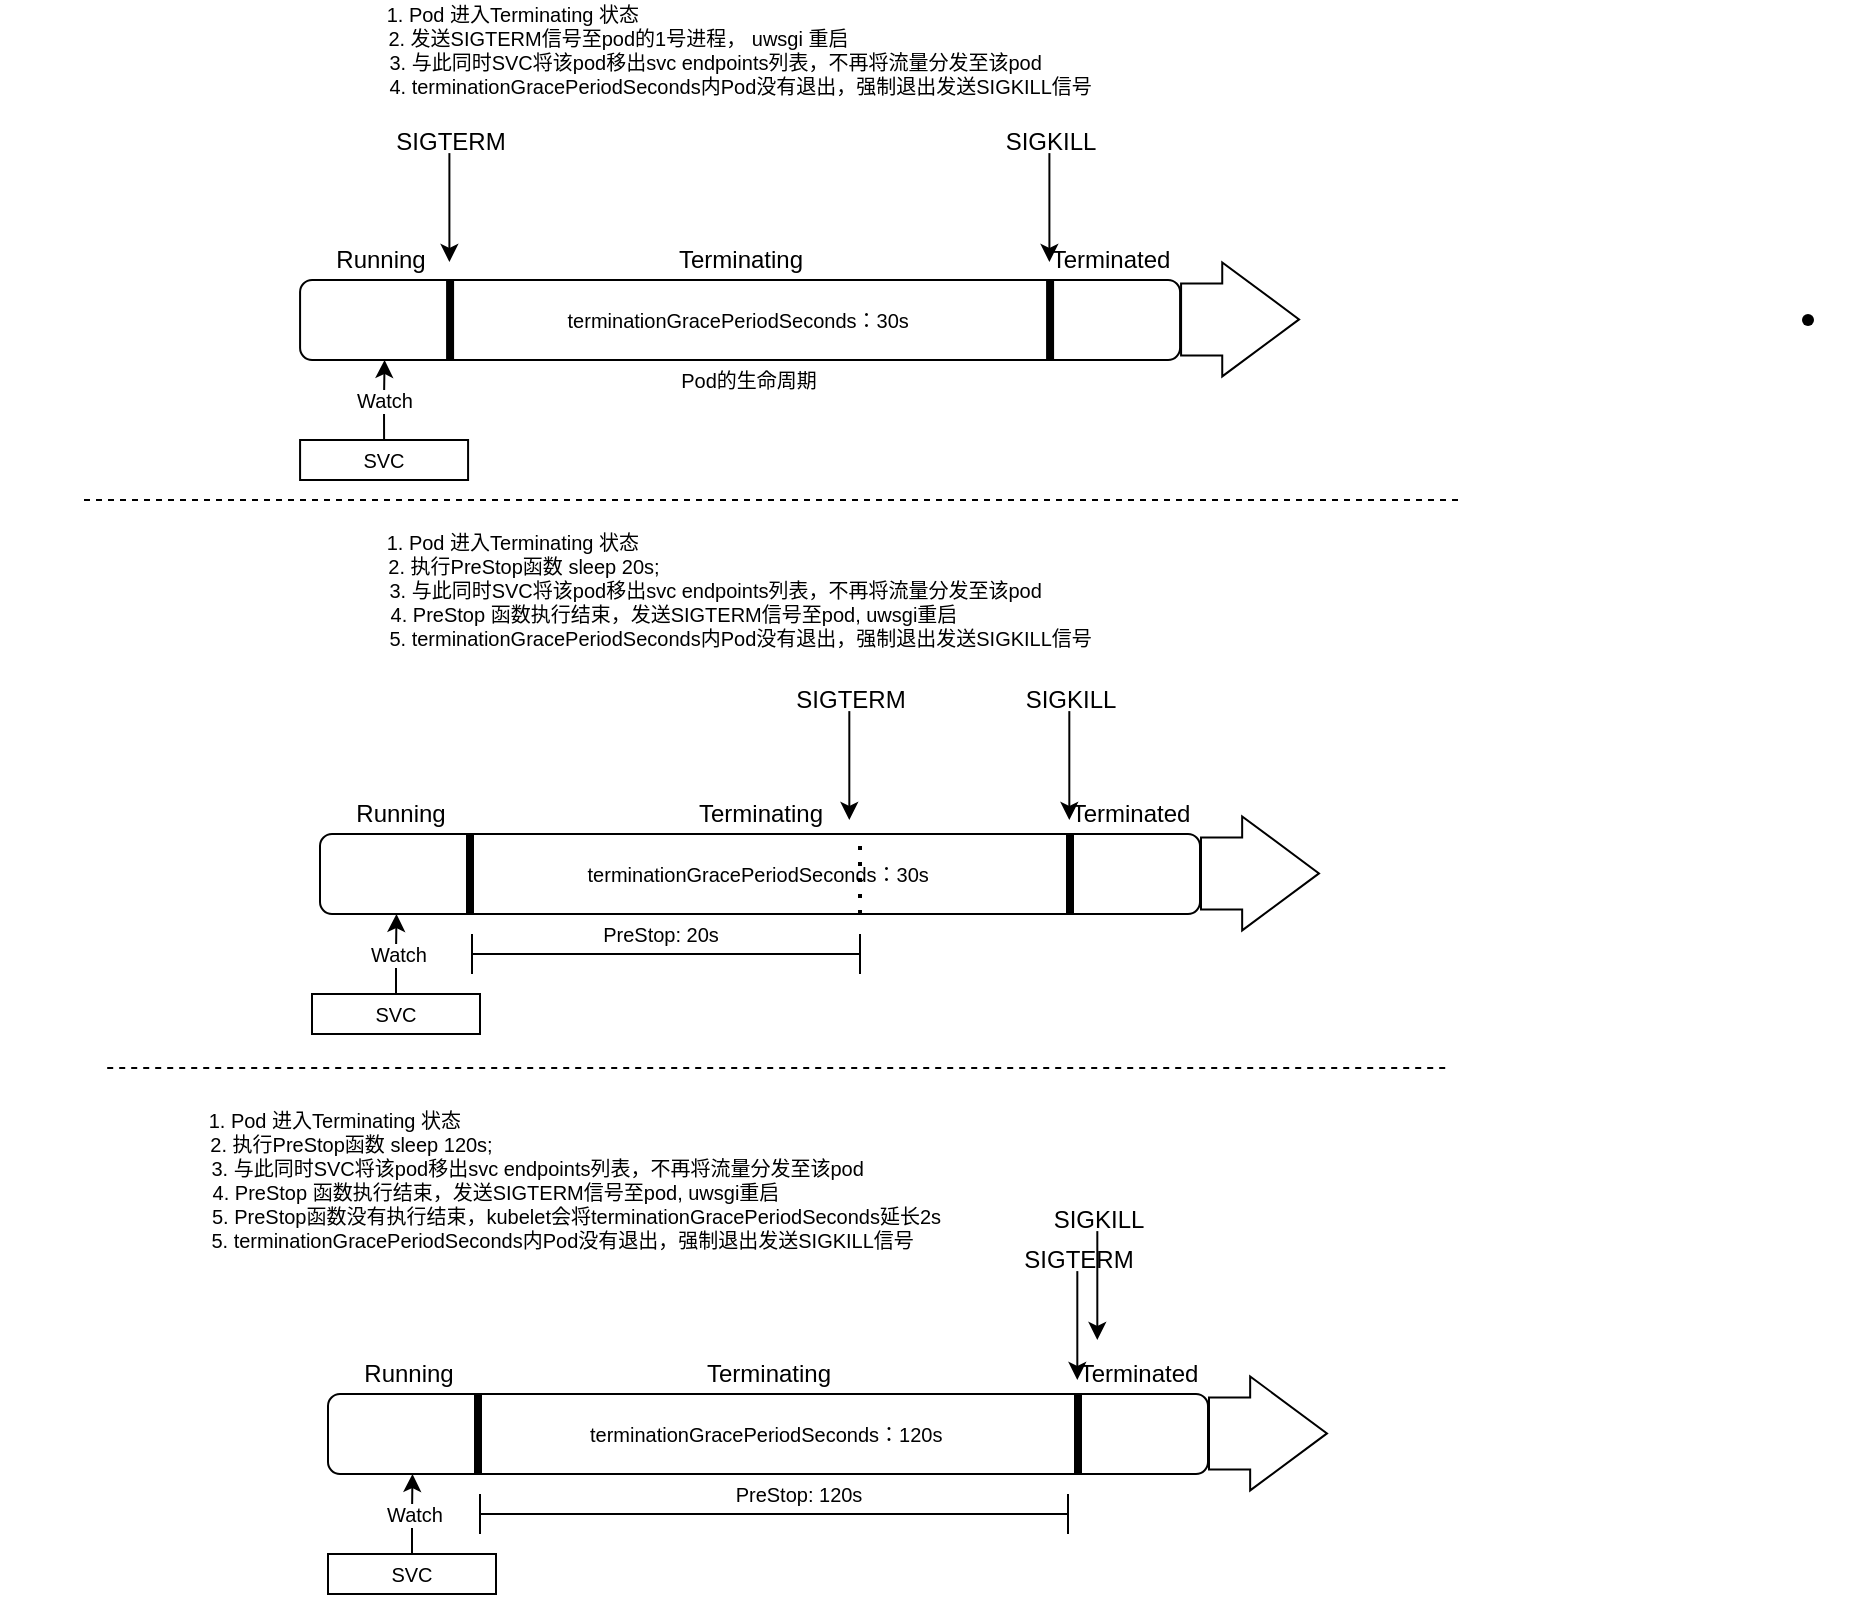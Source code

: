 <mxfile version="17.4.0" type="github">
  <diagram id="C5RBs43oDa-KdzZeNtuy" name="Page-1">
    <mxGraphModel dx="886" dy="478" grid="1" gridSize="10" guides="1" tooltips="1" connect="1" arrows="1" fold="1" page="1" pageScale="1" pageWidth="827" pageHeight="1169" math="0" shadow="0">
      <root>
        <mxCell id="WIyWlLk6GJQsqaUBKTNV-0" />
        <mxCell id="WIyWlLk6GJQsqaUBKTNV-1" parent="WIyWlLk6GJQsqaUBKTNV-0" />
        <mxCell id="0kz52hGXufhBx_2LI1v2-15" value="" style="rounded=1;whiteSpace=wrap;html=1;" parent="WIyWlLk6GJQsqaUBKTNV-1" vertex="1">
          <mxGeometry x="166" y="467" width="440" height="40" as="geometry" />
        </mxCell>
        <mxCell id="0kz52hGXufhBx_2LI1v2-16" value="" style="line;strokeWidth=4;direction=south;html=1;perimeter=backbonePerimeter;points=[];outlineConnect=0;" parent="WIyWlLk6GJQsqaUBKTNV-1" vertex="1">
          <mxGeometry x="236" y="467" width="10" height="40" as="geometry" />
        </mxCell>
        <mxCell id="0kz52hGXufhBx_2LI1v2-17" value="Running" style="text;html=1;align=center;verticalAlign=middle;resizable=0;points=[];autosize=1;strokeColor=none;fillColor=none;" parent="WIyWlLk6GJQsqaUBKTNV-1" vertex="1">
          <mxGeometry x="176" y="447" width="60" height="20" as="geometry" />
        </mxCell>
        <mxCell id="0kz52hGXufhBx_2LI1v2-18" value="Terminating" style="text;html=1;align=center;verticalAlign=middle;resizable=0;points=[];autosize=1;strokeColor=none;fillColor=none;" parent="WIyWlLk6GJQsqaUBKTNV-1" vertex="1">
          <mxGeometry x="346" y="447" width="80" height="20" as="geometry" />
        </mxCell>
        <mxCell id="0kz52hGXufhBx_2LI1v2-19" value="" style="line;strokeWidth=4;direction=south;html=1;perimeter=backbonePerimeter;points=[];outlineConnect=0;" parent="WIyWlLk6GJQsqaUBKTNV-1" vertex="1">
          <mxGeometry x="536" y="467" width="10" height="40" as="geometry" />
        </mxCell>
        <mxCell id="0kz52hGXufhBx_2LI1v2-20" value="Terminated" style="text;html=1;align=center;verticalAlign=middle;resizable=0;points=[];autosize=1;strokeColor=none;fillColor=none;" parent="WIyWlLk6GJQsqaUBKTNV-1" vertex="1">
          <mxGeometry x="536" y="447" width="70" height="20" as="geometry" />
        </mxCell>
        <mxCell id="0kz52hGXufhBx_2LI1v2-21" value="" style="group" parent="WIyWlLk6GJQsqaUBKTNV-1" vertex="1" connectable="0">
          <mxGeometry x="396" y="390" width="70" height="70" as="geometry" />
        </mxCell>
        <mxCell id="0kz52hGXufhBx_2LI1v2-22" value="" style="endArrow=classic;html=1;rounded=0;" parent="0kz52hGXufhBx_2LI1v2-21" edge="1">
          <mxGeometry width="50" height="50" relative="1" as="geometry">
            <mxPoint x="34.66" y="15.556" as="sourcePoint" />
            <mxPoint x="34.66" y="70" as="targetPoint" />
          </mxGeometry>
        </mxCell>
        <mxCell id="0kz52hGXufhBx_2LI1v2-23" value="SIGTERM" style="text;html=1;align=center;verticalAlign=middle;resizable=0;points=[];autosize=1;strokeColor=none;fillColor=none;" parent="0kz52hGXufhBx_2LI1v2-21" vertex="1">
          <mxGeometry width="70" height="20" as="geometry" />
        </mxCell>
        <mxCell id="0kz52hGXufhBx_2LI1v2-24" value="" style="group" parent="WIyWlLk6GJQsqaUBKTNV-1" vertex="1" connectable="0">
          <mxGeometry x="506" y="390" width="70" height="70" as="geometry" />
        </mxCell>
        <mxCell id="0kz52hGXufhBx_2LI1v2-25" value="" style="endArrow=classic;html=1;rounded=0;" parent="0kz52hGXufhBx_2LI1v2-24" edge="1">
          <mxGeometry width="50" height="50" relative="1" as="geometry">
            <mxPoint x="34.66" y="15.556" as="sourcePoint" />
            <mxPoint x="34.66" y="70" as="targetPoint" />
          </mxGeometry>
        </mxCell>
        <mxCell id="0kz52hGXufhBx_2LI1v2-26" value="SIGKILL" style="text;html=1;align=center;verticalAlign=middle;resizable=0;points=[];autosize=1;strokeColor=none;fillColor=none;" parent="0kz52hGXufhBx_2LI1v2-24" vertex="1">
          <mxGeometry x="5" width="60" height="20" as="geometry" />
        </mxCell>
        <mxCell id="0kz52hGXufhBx_2LI1v2-27" value="&lt;font style=&quot;font-size: 10px&quot;&gt;terminationGracePeriodSeconds：30s&amp;nbsp;&lt;/font&gt;" style="text;html=1;align=center;verticalAlign=middle;resizable=0;points=[];autosize=1;strokeColor=none;fillColor=none;fontSize=10;" parent="WIyWlLk6GJQsqaUBKTNV-1" vertex="1">
          <mxGeometry x="276" y="477" width="220" height="20" as="geometry" />
        </mxCell>
        <mxCell id="0kz52hGXufhBx_2LI1v2-28" value="" style="endArrow=none;dashed=1;html=1;dashPattern=1 3;strokeWidth=2;rounded=0;fontSize=10;" parent="WIyWlLk6GJQsqaUBKTNV-1" edge="1">
          <mxGeometry width="50" height="50" relative="1" as="geometry">
            <mxPoint x="436" y="507" as="sourcePoint" />
            <mxPoint x="436" y="467" as="targetPoint" />
          </mxGeometry>
        </mxCell>
        <mxCell id="0kz52hGXufhBx_2LI1v2-29" value="" style="shape=crossbar;whiteSpace=wrap;html=1;rounded=1;fontSize=10;" parent="WIyWlLk6GJQsqaUBKTNV-1" vertex="1">
          <mxGeometry x="242" y="517" width="194" height="20" as="geometry" />
        </mxCell>
        <mxCell id="0kz52hGXufhBx_2LI1v2-31" value="PreStop: 20s" style="text;html=1;align=center;verticalAlign=middle;resizable=0;points=[];autosize=1;strokeColor=none;fillColor=none;fontSize=10;" parent="WIyWlLk6GJQsqaUBKTNV-1" vertex="1">
          <mxGeometry x="291" y="507" width="90" height="20" as="geometry" />
        </mxCell>
        <mxCell id="0kz52hGXufhBx_2LI1v2-32" value="" style="rounded=1;whiteSpace=wrap;html=1;" parent="WIyWlLk6GJQsqaUBKTNV-1" vertex="1">
          <mxGeometry x="170" y="747" width="440" height="40" as="geometry" />
        </mxCell>
        <mxCell id="0kz52hGXufhBx_2LI1v2-33" value="" style="line;strokeWidth=4;direction=south;html=1;perimeter=backbonePerimeter;points=[];outlineConnect=0;" parent="WIyWlLk6GJQsqaUBKTNV-1" vertex="1">
          <mxGeometry x="240" y="747" width="10" height="40" as="geometry" />
        </mxCell>
        <mxCell id="0kz52hGXufhBx_2LI1v2-34" value="Running" style="text;html=1;align=center;verticalAlign=middle;resizable=0;points=[];autosize=1;strokeColor=none;fillColor=none;" parent="WIyWlLk6GJQsqaUBKTNV-1" vertex="1">
          <mxGeometry x="180" y="727" width="60" height="20" as="geometry" />
        </mxCell>
        <mxCell id="0kz52hGXufhBx_2LI1v2-35" value="Terminating" style="text;html=1;align=center;verticalAlign=middle;resizable=0;points=[];autosize=1;strokeColor=none;fillColor=none;" parent="WIyWlLk6GJQsqaUBKTNV-1" vertex="1">
          <mxGeometry x="350" y="727" width="80" height="20" as="geometry" />
        </mxCell>
        <mxCell id="0kz52hGXufhBx_2LI1v2-36" value="" style="line;strokeWidth=4;direction=south;html=1;perimeter=backbonePerimeter;points=[];outlineConnect=0;" parent="WIyWlLk6GJQsqaUBKTNV-1" vertex="1">
          <mxGeometry x="540" y="747" width="10" height="40" as="geometry" />
        </mxCell>
        <mxCell id="0kz52hGXufhBx_2LI1v2-37" value="Terminated" style="text;html=1;align=center;verticalAlign=middle;resizable=0;points=[];autosize=1;strokeColor=none;fillColor=none;" parent="WIyWlLk6GJQsqaUBKTNV-1" vertex="1">
          <mxGeometry x="540" y="727" width="70" height="20" as="geometry" />
        </mxCell>
        <mxCell id="0kz52hGXufhBx_2LI1v2-38" value="" style="group" parent="WIyWlLk6GJQsqaUBKTNV-1" vertex="1" connectable="0">
          <mxGeometry x="510" y="670" width="70" height="70" as="geometry" />
        </mxCell>
        <mxCell id="0kz52hGXufhBx_2LI1v2-39" value="" style="endArrow=classic;html=1;rounded=0;" parent="0kz52hGXufhBx_2LI1v2-38" edge="1">
          <mxGeometry width="50" height="50" relative="1" as="geometry">
            <mxPoint x="34.66" y="15.556" as="sourcePoint" />
            <mxPoint x="34.66" y="70" as="targetPoint" />
          </mxGeometry>
        </mxCell>
        <mxCell id="0kz52hGXufhBx_2LI1v2-40" value="SIGTERM" style="text;html=1;align=center;verticalAlign=middle;resizable=0;points=[];autosize=1;strokeColor=none;fillColor=none;" parent="0kz52hGXufhBx_2LI1v2-38" vertex="1">
          <mxGeometry width="70" height="20" as="geometry" />
        </mxCell>
        <mxCell id="0kz52hGXufhBx_2LI1v2-41" value="" style="group" parent="WIyWlLk6GJQsqaUBKTNV-1" vertex="1" connectable="0">
          <mxGeometry x="520" y="650" width="70" height="70" as="geometry" />
        </mxCell>
        <mxCell id="0kz52hGXufhBx_2LI1v2-42" value="" style="endArrow=classic;html=1;rounded=0;" parent="0kz52hGXufhBx_2LI1v2-41" edge="1">
          <mxGeometry width="50" height="50" relative="1" as="geometry">
            <mxPoint x="34.66" y="15.556" as="sourcePoint" />
            <mxPoint x="34.66" y="70" as="targetPoint" />
          </mxGeometry>
        </mxCell>
        <mxCell id="0kz52hGXufhBx_2LI1v2-43" value="SIGKILL" style="text;html=1;align=center;verticalAlign=middle;resizable=0;points=[];autosize=1;strokeColor=none;fillColor=none;" parent="0kz52hGXufhBx_2LI1v2-41" vertex="1">
          <mxGeometry x="5" width="60" height="20" as="geometry" />
        </mxCell>
        <mxCell id="0kz52hGXufhBx_2LI1v2-44" value="&lt;font style=&quot;font-size: 10px&quot;&gt;terminationGracePeriodSeconds：120s&amp;nbsp;&lt;/font&gt;" style="text;html=1;align=center;verticalAlign=middle;resizable=0;points=[];autosize=1;strokeColor=none;fillColor=none;fontSize=10;" parent="WIyWlLk6GJQsqaUBKTNV-1" vertex="1">
          <mxGeometry x="275" y="757" width="230" height="20" as="geometry" />
        </mxCell>
        <mxCell id="0kz52hGXufhBx_2LI1v2-45" value="" style="endArrow=none;dashed=1;html=1;dashPattern=1 3;strokeWidth=2;rounded=0;fontSize=10;" parent="WIyWlLk6GJQsqaUBKTNV-1" edge="1">
          <mxGeometry width="50" height="50" relative="1" as="geometry">
            <mxPoint x="544.71" y="787" as="sourcePoint" />
            <mxPoint x="544.71" y="747" as="targetPoint" />
          </mxGeometry>
        </mxCell>
        <mxCell id="0kz52hGXufhBx_2LI1v2-46" value="" style="shape=crossbar;whiteSpace=wrap;html=1;rounded=1;fontSize=10;" parent="WIyWlLk6GJQsqaUBKTNV-1" vertex="1">
          <mxGeometry x="246" y="797" width="294" height="20" as="geometry" />
        </mxCell>
        <mxCell id="0kz52hGXufhBx_2LI1v2-47" value="PreStop: 120s" style="text;html=1;align=center;verticalAlign=middle;resizable=0;points=[];autosize=1;strokeColor=none;fillColor=none;fontSize=10;" parent="WIyWlLk6GJQsqaUBKTNV-1" vertex="1">
          <mxGeometry x="360" y="787" width="90" height="20" as="geometry" />
        </mxCell>
        <mxCell id="0kz52hGXufhBx_2LI1v2-49" value="1. Pod 进入Terminating 状态&amp;nbsp; &amp;nbsp; &amp;nbsp; &amp;nbsp; &amp;nbsp; &amp;nbsp; &amp;nbsp; &amp;nbsp; &amp;nbsp; &amp;nbsp; &amp;nbsp; &amp;nbsp; &amp;nbsp; &amp;nbsp; &amp;nbsp; &amp;nbsp; &amp;nbsp; &amp;nbsp; &amp;nbsp; &amp;nbsp; &amp;nbsp; &amp;nbsp; &amp;nbsp; &amp;nbsp; &amp;nbsp; &amp;nbsp; &amp;nbsp; &amp;nbsp; &amp;nbsp; &amp;nbsp; &amp;nbsp; &amp;nbsp; &amp;nbsp; &amp;nbsp; &amp;nbsp; &amp;nbsp; &amp;nbsp; &amp;nbsp; &amp;nbsp; &amp;nbsp; &amp;nbsp; &amp;nbsp; &amp;nbsp;&lt;br&gt;2. 发送SIGTERM信号至pod的1号进程， uwsgi 重启&amp;nbsp; &amp;nbsp; &amp;nbsp; &amp;nbsp; &amp;nbsp; &amp;nbsp; &amp;nbsp; &amp;nbsp; &amp;nbsp; &amp;nbsp; &amp;nbsp; &amp;nbsp; &amp;nbsp; &amp;nbsp; &amp;nbsp; &amp;nbsp; &amp;nbsp; &amp;nbsp; &amp;nbsp; &amp;nbsp; &amp;nbsp; &amp;nbsp; &amp;nbsp; &amp;nbsp;&lt;br&gt;&amp;nbsp; &amp;nbsp; &amp;nbsp; &amp;nbsp; 3. 与此同时SVC将该pod移出svc endpoints列表，不再将流量分发至该pod&amp;nbsp; &amp;nbsp; &amp;nbsp; &amp;nbsp; &amp;nbsp; &amp;nbsp; &amp;nbsp; &amp;nbsp; &amp;nbsp; &amp;nbsp;&amp;nbsp;&lt;br&gt;4. terminationGracePeriodSeconds内Pod没有退出，强制退出发送SIGKILL信号&amp;nbsp; &amp;nbsp;" style="text;html=1;align=center;verticalAlign=middle;resizable=0;points=[];autosize=1;strokeColor=none;fillColor=none;fontSize=10;" parent="WIyWlLk6GJQsqaUBKTNV-1" vertex="1">
          <mxGeometry x="130" y="50" width="500" height="50" as="geometry" />
        </mxCell>
        <mxCell id="0kz52hGXufhBx_2LI1v2-52" value="" style="shape=waypoint;sketch=0;size=6;pointerEvents=1;points=[];fillColor=default;resizable=0;rotatable=0;perimeter=centerPerimeter;snapToPoint=1;rounded=1;" parent="WIyWlLk6GJQsqaUBKTNV-1" vertex="1">
          <mxGeometry x="890" y="190" width="40" height="40" as="geometry" />
        </mxCell>
        <mxCell id="0kz52hGXufhBx_2LI1v2-55" value="" style="shape=flexArrow;endArrow=classic;html=1;rounded=0;fontSize=10;width=36;endSize=12.474;" parent="WIyWlLk6GJQsqaUBKTNV-1" edge="1">
          <mxGeometry width="50" height="50" relative="1" as="geometry">
            <mxPoint x="606" y="486.71" as="sourcePoint" />
            <mxPoint x="666" y="486.71" as="targetPoint" />
          </mxGeometry>
        </mxCell>
        <mxCell id="0kz52hGXufhBx_2LI1v2-56" value="" style="shape=flexArrow;endArrow=classic;html=1;rounded=0;fontSize=10;width=36;endSize=12.474;" parent="WIyWlLk6GJQsqaUBKTNV-1" edge="1">
          <mxGeometry width="50" height="50" relative="1" as="geometry">
            <mxPoint x="610" y="766.71" as="sourcePoint" />
            <mxPoint x="670" y="766.71" as="targetPoint" />
          </mxGeometry>
        </mxCell>
        <mxCell id="0kz52hGXufhBx_2LI1v2-57" value="" style="endArrow=none;dashed=1;html=1;rounded=0;fontSize=10;" parent="WIyWlLk6GJQsqaUBKTNV-1" edge="1">
          <mxGeometry width="50" height="50" relative="1" as="geometry">
            <mxPoint x="48" y="300" as="sourcePoint" />
            <mxPoint x="738" y="300" as="targetPoint" />
          </mxGeometry>
        </mxCell>
        <mxCell id="0kz52hGXufhBx_2LI1v2-58" value="" style="endArrow=none;dashed=1;html=1;rounded=0;fontSize=10;" parent="WIyWlLk6GJQsqaUBKTNV-1" edge="1">
          <mxGeometry width="50" height="50" relative="1" as="geometry">
            <mxPoint x="59.6" y="584" as="sourcePoint" />
            <mxPoint x="730" y="584" as="targetPoint" />
          </mxGeometry>
        </mxCell>
        <mxCell id="0kz52hGXufhBx_2LI1v2-59" value="1. Pod 进入Terminating 状态&amp;nbsp; &amp;nbsp; &amp;nbsp; &amp;nbsp; &amp;nbsp; &amp;nbsp; &amp;nbsp; &amp;nbsp; &amp;nbsp; &amp;nbsp; &amp;nbsp; &amp;nbsp; &amp;nbsp; &amp;nbsp; &amp;nbsp; &amp;nbsp; &amp;nbsp; &amp;nbsp; &amp;nbsp; &amp;nbsp; &amp;nbsp; &amp;nbsp; &amp;nbsp; &amp;nbsp; &amp;nbsp; &amp;nbsp; &amp;nbsp; &amp;nbsp; &amp;nbsp; &amp;nbsp; &amp;nbsp; &amp;nbsp; &amp;nbsp; &amp;nbsp; &amp;nbsp; &amp;nbsp; &amp;nbsp; &amp;nbsp; &amp;nbsp; &amp;nbsp; &amp;nbsp; &amp;nbsp; &amp;nbsp;&lt;br&gt;&amp;nbsp; &amp;nbsp; &amp;nbsp; &amp;nbsp; &amp;nbsp; &amp;nbsp; &amp;nbsp; &amp;nbsp; &amp;nbsp;2. 执行PreStop函数 sleep 20s;&amp;nbsp; &amp;nbsp; &amp;nbsp; &amp;nbsp; &amp;nbsp; &amp;nbsp; &amp;nbsp; &amp;nbsp; &amp;nbsp; &amp;nbsp; &amp;nbsp; &amp;nbsp; &amp;nbsp; &amp;nbsp; &amp;nbsp; &amp;nbsp; &amp;nbsp; &amp;nbsp; &amp;nbsp; &amp;nbsp; &amp;nbsp; &amp;nbsp; &amp;nbsp; &amp;nbsp; &amp;nbsp; &amp;nbsp; &amp;nbsp; &amp;nbsp; &amp;nbsp; &amp;nbsp; &amp;nbsp; &amp;nbsp; &amp;nbsp; &amp;nbsp; &amp;nbsp; &amp;nbsp; &amp;nbsp; &amp;nbsp; &amp;nbsp; &amp;nbsp; &amp;nbsp; &amp;nbsp; &amp;nbsp; &amp;nbsp; &amp;nbsp; &amp;nbsp; &amp;nbsp; &amp;nbsp; &amp;nbsp;&amp;nbsp;&lt;br&gt;&amp;nbsp; &amp;nbsp; &amp;nbsp; &amp;nbsp; 3. 与此同时SVC将该pod移出svc endpoints列表，不再将流量分发至该pod&amp;nbsp; &amp;nbsp; &amp;nbsp; &amp;nbsp; &amp;nbsp; &amp;nbsp; &amp;nbsp; &amp;nbsp; &amp;nbsp; &amp;nbsp;&amp;nbsp;&lt;br&gt;&amp;nbsp;4. PreStop 函数执行结束，发送SIGTERM信号至pod, uwsgi重启&amp;nbsp; &amp;nbsp; &amp;nbsp; &amp;nbsp; &amp;nbsp; &amp;nbsp; &amp;nbsp; &amp;nbsp; &amp;nbsp; &amp;nbsp; &amp;nbsp; &amp;nbsp; &amp;nbsp; &amp;nbsp;&amp;nbsp;&lt;br&gt;5. terminationGracePeriodSeconds内Pod没有退出，强制退出发送SIGKILL信号&amp;nbsp; &amp;nbsp;" style="text;html=1;align=center;verticalAlign=middle;resizable=0;points=[];autosize=1;strokeColor=none;fillColor=none;fontSize=10;" parent="WIyWlLk6GJQsqaUBKTNV-1" vertex="1">
          <mxGeometry x="100" y="310" width="560" height="70" as="geometry" />
        </mxCell>
        <mxCell id="0kz52hGXufhBx_2LI1v2-76" value="Watch" style="edgeStyle=orthogonalEdgeStyle;rounded=0;orthogonalLoop=1;jettySize=auto;html=1;exitX=0.5;exitY=0;exitDx=0;exitDy=0;fontSize=10;" parent="WIyWlLk6GJQsqaUBKTNV-1" source="0kz52hGXufhBx_2LI1v2-71" edge="1">
          <mxGeometry relative="1" as="geometry">
            <mxPoint x="198.286" y="230" as="targetPoint" />
          </mxGeometry>
        </mxCell>
        <mxCell id="0kz52hGXufhBx_2LI1v2-71" value="SVC" style="rounded=0;whiteSpace=wrap;html=1;fontSize=10;" parent="WIyWlLk6GJQsqaUBKTNV-1" vertex="1">
          <mxGeometry x="156.04" y="270" width="84" height="20" as="geometry" />
        </mxCell>
        <mxCell id="0kz52hGXufhBx_2LI1v2-75" value="" style="group" parent="WIyWlLk6GJQsqaUBKTNV-1" vertex="1" connectable="0">
          <mxGeometry x="156.04" y="111" width="500" height="139" as="geometry" />
        </mxCell>
        <mxCell id="0kz52hGXufhBx_2LI1v2-0" value="" style="rounded=1;whiteSpace=wrap;html=1;" parent="0kz52hGXufhBx_2LI1v2-75" vertex="1">
          <mxGeometry y="79" width="440" height="40" as="geometry" />
        </mxCell>
        <mxCell id="0kz52hGXufhBx_2LI1v2-1" value="" style="line;strokeWidth=4;direction=south;html=1;perimeter=backbonePerimeter;points=[];outlineConnect=0;" parent="0kz52hGXufhBx_2LI1v2-75" vertex="1">
          <mxGeometry x="70" y="79" width="10" height="40" as="geometry" />
        </mxCell>
        <mxCell id="0kz52hGXufhBx_2LI1v2-2" value="Running" style="text;html=1;align=center;verticalAlign=middle;resizable=0;points=[];autosize=1;strokeColor=none;fillColor=none;" parent="0kz52hGXufhBx_2LI1v2-75" vertex="1">
          <mxGeometry x="10" y="59" width="60" height="20" as="geometry" />
        </mxCell>
        <mxCell id="0kz52hGXufhBx_2LI1v2-3" value="Terminating" style="text;html=1;align=center;verticalAlign=middle;resizable=0;points=[];autosize=1;strokeColor=none;fillColor=none;" parent="0kz52hGXufhBx_2LI1v2-75" vertex="1">
          <mxGeometry x="180.0" y="59" width="80" height="20" as="geometry" />
        </mxCell>
        <mxCell id="0kz52hGXufhBx_2LI1v2-4" value="" style="line;strokeWidth=4;direction=south;html=1;perimeter=backbonePerimeter;points=[];outlineConnect=0;" parent="0kz52hGXufhBx_2LI1v2-75" vertex="1">
          <mxGeometry x="370" y="79" width="10" height="40" as="geometry" />
        </mxCell>
        <mxCell id="0kz52hGXufhBx_2LI1v2-5" value="Terminated" style="text;html=1;align=center;verticalAlign=middle;resizable=0;points=[];autosize=1;strokeColor=none;fillColor=none;" parent="0kz52hGXufhBx_2LI1v2-75" vertex="1">
          <mxGeometry x="370" y="59" width="70" height="20" as="geometry" />
        </mxCell>
        <mxCell id="0kz52hGXufhBx_2LI1v2-9" value="" style="group" parent="0kz52hGXufhBx_2LI1v2-75" vertex="1" connectable="0">
          <mxGeometry x="40" width="70" height="70" as="geometry" />
        </mxCell>
        <mxCell id="0kz52hGXufhBx_2LI1v2-7" value="" style="endArrow=classic;html=1;rounded=0;" parent="0kz52hGXufhBx_2LI1v2-9" edge="1">
          <mxGeometry width="50" height="50" relative="1" as="geometry">
            <mxPoint x="34.66" y="15.556" as="sourcePoint" />
            <mxPoint x="34.66" y="70" as="targetPoint" />
          </mxGeometry>
        </mxCell>
        <mxCell id="0kz52hGXufhBx_2LI1v2-8" value="SIGTERM" style="text;html=1;align=center;verticalAlign=middle;resizable=0;points=[];autosize=1;strokeColor=none;fillColor=none;" parent="0kz52hGXufhBx_2LI1v2-9" vertex="1">
          <mxGeometry width="70" height="20" as="geometry" />
        </mxCell>
        <mxCell id="0kz52hGXufhBx_2LI1v2-10" value="" style="group" parent="0kz52hGXufhBx_2LI1v2-75" vertex="1" connectable="0">
          <mxGeometry x="340" width="70" height="70" as="geometry" />
        </mxCell>
        <mxCell id="0kz52hGXufhBx_2LI1v2-11" value="" style="endArrow=classic;html=1;rounded=0;" parent="0kz52hGXufhBx_2LI1v2-10" edge="1">
          <mxGeometry width="50" height="50" relative="1" as="geometry">
            <mxPoint x="34.66" y="15.556" as="sourcePoint" />
            <mxPoint x="34.66" y="70" as="targetPoint" />
          </mxGeometry>
        </mxCell>
        <mxCell id="0kz52hGXufhBx_2LI1v2-12" value="SIGKILL" style="text;html=1;align=center;verticalAlign=middle;resizable=0;points=[];autosize=1;strokeColor=none;fillColor=none;" parent="0kz52hGXufhBx_2LI1v2-10" vertex="1">
          <mxGeometry x="5" width="60" height="20" as="geometry" />
        </mxCell>
        <mxCell id="0kz52hGXufhBx_2LI1v2-14" value="&lt;font style=&quot;font-size: 10px&quot;&gt;terminationGracePeriodSeconds：30s&amp;nbsp;&lt;/font&gt;" style="text;html=1;align=center;verticalAlign=middle;resizable=0;points=[];autosize=1;strokeColor=none;fillColor=none;fontSize=10;" parent="0kz52hGXufhBx_2LI1v2-75" vertex="1">
          <mxGeometry x="110.0" y="89" width="220" height="20" as="geometry" />
        </mxCell>
        <mxCell id="0kz52hGXufhBx_2LI1v2-51" value="Pod的生命周期" style="text;html=1;align=center;verticalAlign=middle;resizable=0;points=[];autosize=1;strokeColor=none;fillColor=none;fontSize=10;" parent="0kz52hGXufhBx_2LI1v2-75" vertex="1">
          <mxGeometry x="173.96" y="119" width="100" height="20" as="geometry" />
        </mxCell>
        <mxCell id="0kz52hGXufhBx_2LI1v2-54" value="" style="shape=flexArrow;endArrow=classic;html=1;rounded=0;fontSize=10;width=36;endSize=12.474;" parent="0kz52hGXufhBx_2LI1v2-75" edge="1">
          <mxGeometry width="50" height="50" relative="1" as="geometry">
            <mxPoint x="440" y="98.71" as="sourcePoint" />
            <mxPoint x="500" y="98.71" as="targetPoint" />
          </mxGeometry>
        </mxCell>
        <mxCell id="0kz52hGXufhBx_2LI1v2-77" value="Watch" style="edgeStyle=orthogonalEdgeStyle;rounded=0;orthogonalLoop=1;jettySize=auto;html=1;exitX=0.5;exitY=0;exitDx=0;exitDy=0;fontSize=10;" parent="WIyWlLk6GJQsqaUBKTNV-1" source="0kz52hGXufhBx_2LI1v2-78" edge="1">
          <mxGeometry relative="1" as="geometry">
            <mxPoint x="204.246" y="507" as="targetPoint" />
          </mxGeometry>
        </mxCell>
        <mxCell id="0kz52hGXufhBx_2LI1v2-78" value="SVC" style="rounded=0;whiteSpace=wrap;html=1;fontSize=10;" parent="WIyWlLk6GJQsqaUBKTNV-1" vertex="1">
          <mxGeometry x="162" y="547" width="84" height="20" as="geometry" />
        </mxCell>
        <mxCell id="0kz52hGXufhBx_2LI1v2-79" value="Watch" style="edgeStyle=orthogonalEdgeStyle;rounded=0;orthogonalLoop=1;jettySize=auto;html=1;exitX=0.5;exitY=0;exitDx=0;exitDy=0;fontSize=10;" parent="WIyWlLk6GJQsqaUBKTNV-1" source="0kz52hGXufhBx_2LI1v2-80" edge="1">
          <mxGeometry relative="1" as="geometry">
            <mxPoint x="212.246" y="787" as="targetPoint" />
          </mxGeometry>
        </mxCell>
        <mxCell id="0kz52hGXufhBx_2LI1v2-80" value="SVC" style="rounded=0;whiteSpace=wrap;html=1;fontSize=10;" parent="WIyWlLk6GJQsqaUBKTNV-1" vertex="1">
          <mxGeometry x="170" y="827" width="84" height="20" as="geometry" />
        </mxCell>
        <mxCell id="0kz52hGXufhBx_2LI1v2-81" value="1. Pod 进入Terminating 状态&amp;nbsp; &amp;nbsp; &amp;nbsp; &amp;nbsp; &amp;nbsp; &amp;nbsp; &amp;nbsp; &amp;nbsp; &amp;nbsp; &amp;nbsp; &amp;nbsp; &amp;nbsp; &amp;nbsp; &amp;nbsp; &amp;nbsp; &amp;nbsp; &amp;nbsp; &amp;nbsp; &amp;nbsp; &amp;nbsp; &amp;nbsp; &amp;nbsp; &amp;nbsp; &amp;nbsp; &amp;nbsp; &amp;nbsp; &amp;nbsp; &amp;nbsp; &amp;nbsp; &amp;nbsp; &amp;nbsp; &amp;nbsp; &amp;nbsp; &amp;nbsp; &amp;nbsp; &amp;nbsp; &amp;nbsp; &amp;nbsp; &amp;nbsp; &amp;nbsp; &amp;nbsp; &amp;nbsp; &amp;nbsp;&lt;br&gt;&amp;nbsp; &amp;nbsp; &amp;nbsp; &amp;nbsp; &amp;nbsp; &amp;nbsp; &amp;nbsp; &amp;nbsp; &amp;nbsp; &amp;nbsp;2. 执行PreStop函数 sleep 120s;&amp;nbsp; &amp;nbsp; &amp;nbsp; &amp;nbsp; &amp;nbsp; &amp;nbsp; &amp;nbsp; &amp;nbsp; &amp;nbsp; &amp;nbsp; &amp;nbsp; &amp;nbsp; &amp;nbsp; &amp;nbsp; &amp;nbsp; &amp;nbsp; &amp;nbsp; &amp;nbsp; &amp;nbsp; &amp;nbsp; &amp;nbsp; &amp;nbsp; &amp;nbsp; &amp;nbsp; &amp;nbsp; &amp;nbsp; &amp;nbsp; &amp;nbsp; &amp;nbsp; &amp;nbsp; &amp;nbsp; &amp;nbsp; &amp;nbsp; &amp;nbsp; &amp;nbsp; &amp;nbsp; &amp;nbsp; &amp;nbsp; &amp;nbsp; &amp;nbsp; &amp;nbsp; &amp;nbsp; &amp;nbsp; &amp;nbsp; &amp;nbsp; &amp;nbsp; &amp;nbsp; &amp;nbsp; &amp;nbsp;&amp;nbsp;&lt;br&gt;&amp;nbsp; &amp;nbsp; &amp;nbsp; &amp;nbsp; 3. 与此同时SVC将该pod移出svc endpoints列表，不再将流量分发至该pod&amp;nbsp; &amp;nbsp; &amp;nbsp; &amp;nbsp; &amp;nbsp; &amp;nbsp; &amp;nbsp; &amp;nbsp; &amp;nbsp; &amp;nbsp;&amp;nbsp;&lt;br&gt;&amp;nbsp;4. PreStop 函数执行结束，发送SIGTERM信号至pod, uwsgi重启&amp;nbsp; &amp;nbsp; &amp;nbsp; &amp;nbsp; &amp;nbsp; &amp;nbsp; &amp;nbsp; &amp;nbsp; &amp;nbsp; &amp;nbsp; &amp;nbsp; &amp;nbsp; &amp;nbsp; &amp;nbsp;&amp;nbsp;&lt;br&gt;&amp;nbsp; 5. PreStop函数没有执行结束，kubelet会将terminationGracePeriodSeconds延长2s&lt;br&gt;5. terminationGracePeriodSeconds内Pod没有退出，强制退出发送SIGKILL信号&amp;nbsp; &amp;nbsp;" style="text;html=1;align=center;verticalAlign=middle;resizable=0;points=[];autosize=1;strokeColor=none;fillColor=none;fontSize=10;" parent="WIyWlLk6GJQsqaUBKTNV-1" vertex="1">
          <mxGeometry x="6" y="600" width="570" height="80" as="geometry" />
        </mxCell>
      </root>
    </mxGraphModel>
  </diagram>
</mxfile>
